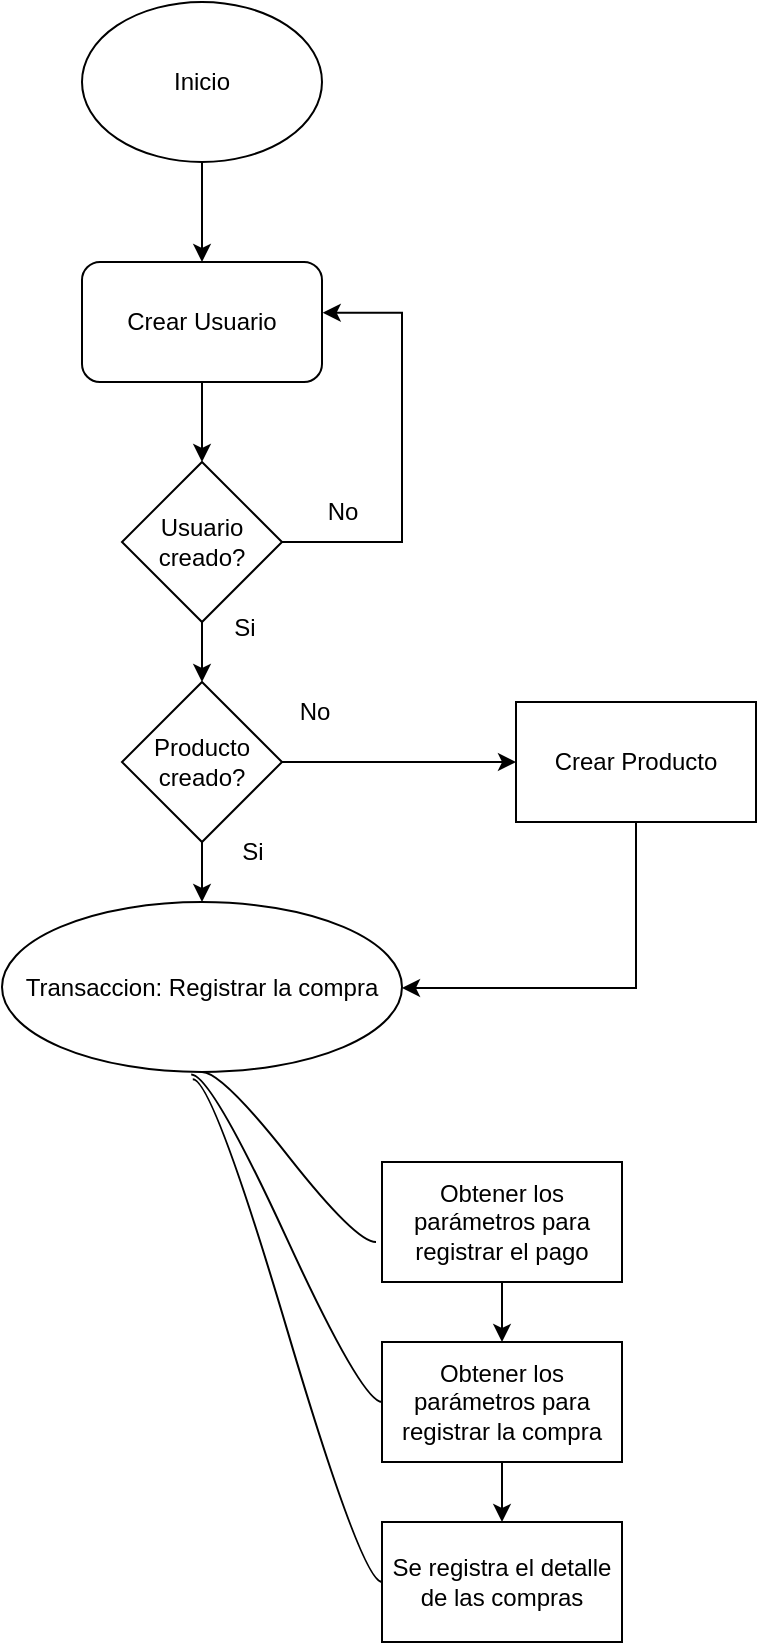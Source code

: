 <mxfile version="26.1.1">
  <diagram name="Página-1" id="vRBl0hB1UAZiLAmxsR0D">
    <mxGraphModel dx="1195" dy="643" grid="1" gridSize="10" guides="1" tooltips="1" connect="1" arrows="1" fold="1" page="1" pageScale="1" pageWidth="827" pageHeight="1169" math="0" shadow="0">
      <root>
        <mxCell id="0" />
        <mxCell id="1" parent="0" />
        <mxCell id="KKe_4QRHj8fc0fiDWFV1-3" value="" style="edgeStyle=orthogonalEdgeStyle;rounded=0;orthogonalLoop=1;jettySize=auto;html=1;" edge="1" parent="1" source="KKe_4QRHj8fc0fiDWFV1-1" target="KKe_4QRHj8fc0fiDWFV1-2">
          <mxGeometry relative="1" as="geometry" />
        </mxCell>
        <mxCell id="KKe_4QRHj8fc0fiDWFV1-1" value="Inicio" style="ellipse;whiteSpace=wrap;html=1;" vertex="1" parent="1">
          <mxGeometry x="333" y="70" width="120" height="80" as="geometry" />
        </mxCell>
        <mxCell id="KKe_4QRHj8fc0fiDWFV1-5" value="" style="edgeStyle=orthogonalEdgeStyle;rounded=0;orthogonalLoop=1;jettySize=auto;html=1;" edge="1" parent="1" source="KKe_4QRHj8fc0fiDWFV1-2" target="KKe_4QRHj8fc0fiDWFV1-4">
          <mxGeometry relative="1" as="geometry" />
        </mxCell>
        <mxCell id="KKe_4QRHj8fc0fiDWFV1-2" value="Crear Usuario" style="rounded=1;whiteSpace=wrap;html=1;" vertex="1" parent="1">
          <mxGeometry x="333" y="200" width="120" height="60" as="geometry" />
        </mxCell>
        <mxCell id="KKe_4QRHj8fc0fiDWFV1-30" value="" style="edgeStyle=orthogonalEdgeStyle;rounded=0;orthogonalLoop=1;jettySize=auto;html=1;" edge="1" parent="1" source="KKe_4QRHj8fc0fiDWFV1-4" target="KKe_4QRHj8fc0fiDWFV1-17">
          <mxGeometry relative="1" as="geometry" />
        </mxCell>
        <mxCell id="KKe_4QRHj8fc0fiDWFV1-4" value="Usuario creado?" style="rhombus;whiteSpace=wrap;html=1;" vertex="1" parent="1">
          <mxGeometry x="353" y="300" width="80" height="80" as="geometry" />
        </mxCell>
        <mxCell id="KKe_4QRHj8fc0fiDWFV1-7" value="" style="edgeStyle=orthogonalEdgeStyle;rounded=0;orthogonalLoop=1;jettySize=auto;html=1;exitX=1;exitY=0.5;exitDx=0;exitDy=0;entryX=1.003;entryY=0.423;entryDx=0;entryDy=0;entryPerimeter=0;" edge="1" parent="1" source="KKe_4QRHj8fc0fiDWFV1-4" target="KKe_4QRHj8fc0fiDWFV1-2">
          <mxGeometry relative="1" as="geometry">
            <mxPoint x="463" y="330" as="sourcePoint" />
            <mxPoint x="463" y="370" as="targetPoint" />
            <Array as="points">
              <mxPoint x="493" y="340" />
              <mxPoint x="493" y="225" />
            </Array>
          </mxGeometry>
        </mxCell>
        <mxCell id="KKe_4QRHj8fc0fiDWFV1-8" value="No" style="text;html=1;align=center;verticalAlign=middle;resizable=0;points=[];autosize=1;strokeColor=none;fillColor=none;" vertex="1" parent="1">
          <mxGeometry x="443" y="310" width="40" height="30" as="geometry" />
        </mxCell>
        <mxCell id="KKe_4QRHj8fc0fiDWFV1-26" value="" style="edgeStyle=orthogonalEdgeStyle;rounded=0;orthogonalLoop=1;jettySize=auto;html=1;" edge="1" parent="1" source="KKe_4QRHj8fc0fiDWFV1-17" target="KKe_4QRHj8fc0fiDWFV1-25">
          <mxGeometry relative="1" as="geometry" />
        </mxCell>
        <mxCell id="KKe_4QRHj8fc0fiDWFV1-31" value="" style="edgeStyle=orthogonalEdgeStyle;rounded=0;orthogonalLoop=1;jettySize=auto;html=1;entryX=0.5;entryY=0;entryDx=0;entryDy=0;" edge="1" parent="1" source="KKe_4QRHj8fc0fiDWFV1-17" target="KKe_4QRHj8fc0fiDWFV1-40">
          <mxGeometry relative="1" as="geometry">
            <mxPoint x="393" y="510" as="targetPoint" />
          </mxGeometry>
        </mxCell>
        <mxCell id="KKe_4QRHj8fc0fiDWFV1-17" value="Producto creado?" style="rhombus;whiteSpace=wrap;html=1;" vertex="1" parent="1">
          <mxGeometry x="353" y="410" width="80" height="80" as="geometry" />
        </mxCell>
        <mxCell id="KKe_4QRHj8fc0fiDWFV1-25" value="Crear Producto" style="whiteSpace=wrap;html=1;" vertex="1" parent="1">
          <mxGeometry x="550" y="420" width="120" height="60" as="geometry" />
        </mxCell>
        <mxCell id="KKe_4QRHj8fc0fiDWFV1-27" value="No" style="text;html=1;align=center;verticalAlign=middle;resizable=0;points=[];autosize=1;strokeColor=none;fillColor=none;" vertex="1" parent="1">
          <mxGeometry x="429" y="410" width="40" height="30" as="geometry" />
        </mxCell>
        <mxCell id="KKe_4QRHj8fc0fiDWFV1-28" value="Si" style="text;html=1;align=center;verticalAlign=middle;resizable=0;points=[];autosize=1;strokeColor=none;fillColor=none;" vertex="1" parent="1">
          <mxGeometry x="403" y="480" width="30" height="30" as="geometry" />
        </mxCell>
        <mxCell id="KKe_4QRHj8fc0fiDWFV1-29" value="Si" style="text;html=1;align=center;verticalAlign=middle;resizable=0;points=[];autosize=1;strokeColor=none;fillColor=none;" vertex="1" parent="1">
          <mxGeometry x="399" y="368" width="30" height="30" as="geometry" />
        </mxCell>
        <mxCell id="KKe_4QRHj8fc0fiDWFV1-33" style="edgeStyle=orthogonalEdgeStyle;rounded=0;orthogonalLoop=1;jettySize=auto;html=1;entryX=1;entryY=0.5;entryDx=0;entryDy=0;" edge="1" parent="1" source="KKe_4QRHj8fc0fiDWFV1-25" target="KKe_4QRHj8fc0fiDWFV1-40">
          <mxGeometry relative="1" as="geometry">
            <mxPoint x="453" y="540" as="targetPoint" />
            <Array as="points">
              <mxPoint x="610" y="563" />
              <mxPoint x="493" y="563" />
            </Array>
          </mxGeometry>
        </mxCell>
        <mxCell id="KKe_4QRHj8fc0fiDWFV1-41" value="" style="edgeStyle=orthogonalEdgeStyle;rounded=0;orthogonalLoop=1;jettySize=auto;html=1;" edge="1" parent="1" source="KKe_4QRHj8fc0fiDWFV1-34" target="KKe_4QRHj8fc0fiDWFV1-36">
          <mxGeometry relative="1" as="geometry" />
        </mxCell>
        <mxCell id="KKe_4QRHj8fc0fiDWFV1-34" value="Obtener los parámetros para registrar el pago" style="whiteSpace=wrap;html=1;" vertex="1" parent="1">
          <mxGeometry x="483" y="650" width="120" height="60" as="geometry" />
        </mxCell>
        <mxCell id="KKe_4QRHj8fc0fiDWFV1-42" value="" style="edgeStyle=orthogonalEdgeStyle;rounded=0;orthogonalLoop=1;jettySize=auto;html=1;" edge="1" parent="1" source="KKe_4QRHj8fc0fiDWFV1-36" target="KKe_4QRHj8fc0fiDWFV1-38">
          <mxGeometry relative="1" as="geometry" />
        </mxCell>
        <mxCell id="KKe_4QRHj8fc0fiDWFV1-36" value="Obtener los parámetros para registrar la compra" style="whiteSpace=wrap;html=1;" vertex="1" parent="1">
          <mxGeometry x="483" y="740" width="120" height="60" as="geometry" />
        </mxCell>
        <mxCell id="KKe_4QRHj8fc0fiDWFV1-38" value="Se registra el detalle de las compras" style="whiteSpace=wrap;html=1;" vertex="1" parent="1">
          <mxGeometry x="483" y="830" width="120" height="60" as="geometry" />
        </mxCell>
        <mxCell id="KKe_4QRHj8fc0fiDWFV1-44" style="edgeStyle=entityRelationEdgeStyle;rounded=0;orthogonalLoop=1;jettySize=auto;html=1;startArrow=none;endArrow=none;segment=10;curved=1;sourcePerimeterSpacing=0;targetPerimeterSpacing=0;entryX=0;entryY=0.5;entryDx=0;entryDy=0;exitX=0.473;exitY=1.014;exitDx=0;exitDy=0;exitPerimeter=0;" edge="1" parent="1" source="KKe_4QRHj8fc0fiDWFV1-40" target="KKe_4QRHj8fc0fiDWFV1-36">
          <mxGeometry relative="1" as="geometry" />
        </mxCell>
        <mxCell id="KKe_4QRHj8fc0fiDWFV1-45" style="edgeStyle=entityRelationEdgeStyle;rounded=0;orthogonalLoop=1;jettySize=auto;html=1;startArrow=none;endArrow=none;segment=10;curved=1;sourcePerimeterSpacing=0;targetPerimeterSpacing=0;entryX=0;entryY=0.5;entryDx=0;entryDy=0;exitX=0.477;exitY=1.043;exitDx=0;exitDy=0;exitPerimeter=0;" edge="1" parent="1" source="KKe_4QRHj8fc0fiDWFV1-40" target="KKe_4QRHj8fc0fiDWFV1-38">
          <mxGeometry relative="1" as="geometry" />
        </mxCell>
        <mxCell id="KKe_4QRHj8fc0fiDWFV1-40" value="Transaccion: Registrar la compra" style="ellipse;whiteSpace=wrap;html=1;align=center;newEdgeStyle={&quot;edgeStyle&quot;:&quot;entityRelationEdgeStyle&quot;,&quot;startArrow&quot;:&quot;none&quot;,&quot;endArrow&quot;:&quot;none&quot;,&quot;segment&quot;:10,&quot;curved&quot;:1,&quot;sourcePerimeterSpacing&quot;:0,&quot;targetPerimeterSpacing&quot;:0};treeFolding=1;treeMoving=1;" vertex="1" parent="1">
          <mxGeometry x="293" y="520" width="200" height="85" as="geometry" />
        </mxCell>
        <mxCell id="KKe_4QRHj8fc0fiDWFV1-43" style="edgeStyle=entityRelationEdgeStyle;rounded=0;orthogonalLoop=1;jettySize=auto;html=1;startArrow=none;endArrow=none;segment=10;curved=1;sourcePerimeterSpacing=0;targetPerimeterSpacing=0;entryX=-0.025;entryY=0.667;entryDx=0;entryDy=0;entryPerimeter=0;exitX=0.5;exitY=1;exitDx=0;exitDy=0;" edge="1" parent="1" source="KKe_4QRHj8fc0fiDWFV1-40" target="KKe_4QRHj8fc0fiDWFV1-34">
          <mxGeometry relative="1" as="geometry" />
        </mxCell>
      </root>
    </mxGraphModel>
  </diagram>
</mxfile>
